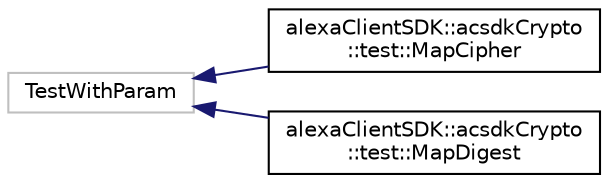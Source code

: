 digraph "Graphical Class Hierarchy"
{
  edge [fontname="Helvetica",fontsize="10",labelfontname="Helvetica",labelfontsize="10"];
  node [fontname="Helvetica",fontsize="10",shape=record];
  rankdir="LR";
  Node80 [label="TestWithParam",height=0.2,width=0.4,color="grey75", fillcolor="white", style="filled"];
  Node80 -> Node0 [dir="back",color="midnightblue",fontsize="10",style="solid",fontname="Helvetica"];
  Node0 [label="alexaClientSDK::acsdkCrypto\l::test::MapCipher",height=0.2,width=0.4,color="black", fillcolor="white", style="filled",URL="$classalexa_client_s_d_k_1_1acsdk_crypto_1_1test_1_1_map_cipher.html"];
  Node80 -> Node82 [dir="back",color="midnightblue",fontsize="10",style="solid",fontname="Helvetica"];
  Node82 [label="alexaClientSDK::acsdkCrypto\l::test::MapDigest",height=0.2,width=0.4,color="black", fillcolor="white", style="filled",URL="$classalexa_client_s_d_k_1_1acsdk_crypto_1_1test_1_1_map_digest.html"];
}
